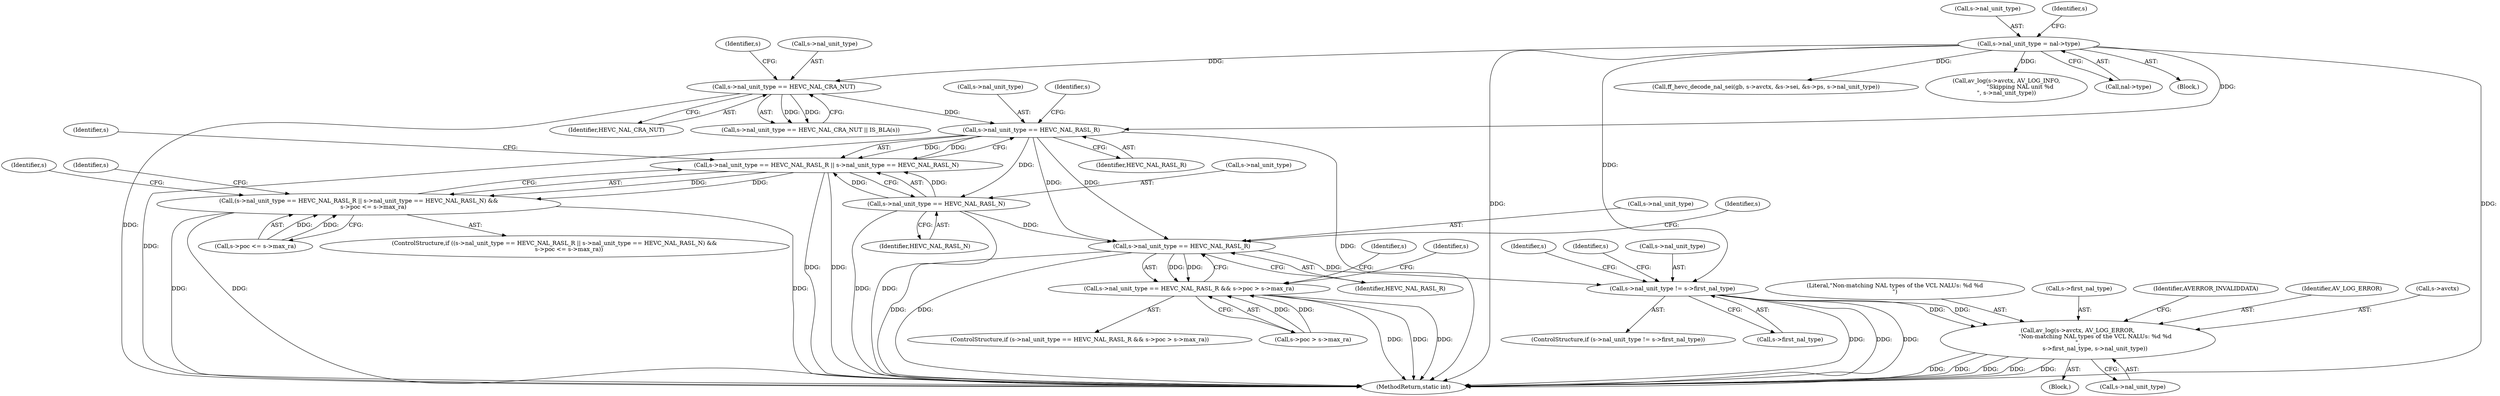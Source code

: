 digraph "0_FFmpeg_54655623a82632e7624714d7b2a3e039dc5faa7e@pointer" {
"1000492" [label="(Call,s->nal_unit_type == HEVC_NAL_RASL_R)"];
"1000125" [label="(Call,s->nal_unit_type = nal->type)"];
"1000464" [label="(Call,s->nal_unit_type == HEVC_NAL_CRA_NUT)"];
"1000491" [label="(Call,s->nal_unit_type == HEVC_NAL_RASL_R || s->nal_unit_type == HEVC_NAL_RASL_N)"];
"1000490" [label="(Call,(s->nal_unit_type == HEVC_NAL_RASL_R || s->nal_unit_type == HEVC_NAL_RASL_N) &&\n                s->poc <= s->max_ra)"];
"1000497" [label="(Call,s->nal_unit_type == HEVC_NAL_RASL_N)"];
"1000520" [label="(Call,s->nal_unit_type == HEVC_NAL_RASL_R)"];
"1000519" [label="(Call,s->nal_unit_type == HEVC_NAL_RASL_R && s->poc > s->max_ra)"];
"1000566" [label="(Call,s->nal_unit_type != s->first_nal_type)"];
"1000574" [label="(Call,av_log(s->avctx, AV_LOG_ERROR,\n                   \"Non-matching NAL types of the VCL NALUs: %d %d\n\",\n                   s->first_nal_type, s->nal_unit_type))"];
"1000520" [label="(Call,s->nal_unit_type == HEVC_NAL_RASL_R)"];
"1000491" [label="(Call,s->nal_unit_type == HEVC_NAL_RASL_R || s->nal_unit_type == HEVC_NAL_RASL_N)"];
"1000126" [label="(Call,s->nal_unit_type)"];
"1000502" [label="(Call,s->poc <= s->max_ra)"];
"1000573" [label="(Block,)"];
"1000345" [label="(Call,ff_hevc_decode_nal_sei(gb, s->avctx, &s->sei, &s->ps, s->nal_unit_type))"];
"1000753" [label="(Call,av_log(s->avctx, AV_LOG_INFO,\n               \"Skipping NAL unit %d\n\", s->nal_unit_type))"];
"1000470" [label="(Identifier,s)"];
"1000492" [label="(Call,s->nal_unit_type == HEVC_NAL_RASL_R)"];
"1000129" [label="(Call,nal->type)"];
"1000490" [label="(Call,(s->nal_unit_type == HEVC_NAL_RASL_R || s->nal_unit_type == HEVC_NAL_RASL_N) &&\n                s->poc <= s->max_ra)"];
"1000576" [label="(Identifier,s)"];
"1000574" [label="(Call,av_log(s->avctx, AV_LOG_ERROR,\n                   \"Non-matching NAL types of the VCL NALUs: %d %d\n\",\n                   s->first_nal_type, s->nal_unit_type))"];
"1000522" [label="(Identifier,s)"];
"1000519" [label="(Call,s->nal_unit_type == HEVC_NAL_RASL_R && s->poc > s->max_ra)"];
"1000777" [label="(MethodReturn,static int)"];
"1000593" [label="(Identifier,s)"];
"1000465" [label="(Call,s->nal_unit_type)"];
"1000496" [label="(Identifier,HEVC_NAL_RASL_R)"];
"1000521" [label="(Call,s->nal_unit_type)"];
"1000493" [label="(Call,s->nal_unit_type)"];
"1000579" [label="(Literal,\"Non-matching NAL types of the VCL NALUs: %d %d\n\")"];
"1000497" [label="(Call,s->nal_unit_type == HEVC_NAL_RASL_N)"];
"1000134" [label="(Identifier,s)"];
"1000125" [label="(Call,s->nal_unit_type = nal->type)"];
"1000468" [label="(Identifier,HEVC_NAL_CRA_NUT)"];
"1000463" [label="(Call,s->nal_unit_type == HEVC_NAL_CRA_NUT || IS_BLA(s))"];
"1000583" [label="(Call,s->nal_unit_type)"];
"1000489" [label="(ControlStructure,if ((s->nal_unit_type == HEVC_NAL_RASL_R || s->nal_unit_type == HEVC_NAL_RASL_N) &&\n                s->poc <= s->max_ra))"];
"1000580" [label="(Call,s->first_nal_type)"];
"1000501" [label="(Identifier,HEVC_NAL_RASL_N)"];
"1000518" [label="(ControlStructure,if (s->nal_unit_type == HEVC_NAL_RASL_R && s->poc > s->max_ra))"];
"1000504" [label="(Identifier,s)"];
"1000512" [label="(Identifier,s)"];
"1000587" [label="(Identifier,AVERROR_INVALIDDATA)"];
"1000524" [label="(Identifier,HEVC_NAL_RASL_R)"];
"1000464" [label="(Call,s->nal_unit_type == HEVC_NAL_CRA_NUT)"];
"1000539" [label="(Identifier,s)"];
"1000566" [label="(Call,s->nal_unit_type != s->first_nal_type)"];
"1000499" [label="(Identifier,s)"];
"1000578" [label="(Identifier,AV_LOG_ERROR)"];
"1000567" [label="(Call,s->nal_unit_type)"];
"1000534" [label="(Identifier,s)"];
"1000498" [label="(Call,s->nal_unit_type)"];
"1000527" [label="(Identifier,s)"];
"1000103" [label="(Block,)"];
"1000565" [label="(ControlStructure,if (s->nal_unit_type != s->first_nal_type))"];
"1000575" [label="(Call,s->avctx)"];
"1000570" [label="(Call,s->first_nal_type)"];
"1000525" [label="(Call,s->poc > s->max_ra)"];
"1000492" -> "1000491"  [label="AST: "];
"1000492" -> "1000496"  [label="CFG: "];
"1000493" -> "1000492"  [label="AST: "];
"1000496" -> "1000492"  [label="AST: "];
"1000499" -> "1000492"  [label="CFG: "];
"1000491" -> "1000492"  [label="CFG: "];
"1000492" -> "1000777"  [label="DDG: "];
"1000492" -> "1000777"  [label="DDG: "];
"1000492" -> "1000491"  [label="DDG: "];
"1000492" -> "1000491"  [label="DDG: "];
"1000125" -> "1000492"  [label="DDG: "];
"1000464" -> "1000492"  [label="DDG: "];
"1000492" -> "1000497"  [label="DDG: "];
"1000492" -> "1000520"  [label="DDG: "];
"1000492" -> "1000520"  [label="DDG: "];
"1000125" -> "1000103"  [label="AST: "];
"1000125" -> "1000129"  [label="CFG: "];
"1000126" -> "1000125"  [label="AST: "];
"1000129" -> "1000125"  [label="AST: "];
"1000134" -> "1000125"  [label="CFG: "];
"1000125" -> "1000777"  [label="DDG: "];
"1000125" -> "1000777"  [label="DDG: "];
"1000125" -> "1000345"  [label="DDG: "];
"1000125" -> "1000464"  [label="DDG: "];
"1000125" -> "1000566"  [label="DDG: "];
"1000125" -> "1000753"  [label="DDG: "];
"1000464" -> "1000463"  [label="AST: "];
"1000464" -> "1000468"  [label="CFG: "];
"1000465" -> "1000464"  [label="AST: "];
"1000468" -> "1000464"  [label="AST: "];
"1000470" -> "1000464"  [label="CFG: "];
"1000463" -> "1000464"  [label="CFG: "];
"1000464" -> "1000777"  [label="DDG: "];
"1000464" -> "1000463"  [label="DDG: "];
"1000464" -> "1000463"  [label="DDG: "];
"1000491" -> "1000490"  [label="AST: "];
"1000491" -> "1000497"  [label="CFG: "];
"1000497" -> "1000491"  [label="AST: "];
"1000504" -> "1000491"  [label="CFG: "];
"1000490" -> "1000491"  [label="CFG: "];
"1000491" -> "1000777"  [label="DDG: "];
"1000491" -> "1000777"  [label="DDG: "];
"1000491" -> "1000490"  [label="DDG: "];
"1000491" -> "1000490"  [label="DDG: "];
"1000497" -> "1000491"  [label="DDG: "];
"1000497" -> "1000491"  [label="DDG: "];
"1000490" -> "1000489"  [label="AST: "];
"1000490" -> "1000502"  [label="CFG: "];
"1000502" -> "1000490"  [label="AST: "];
"1000512" -> "1000490"  [label="CFG: "];
"1000522" -> "1000490"  [label="CFG: "];
"1000490" -> "1000777"  [label="DDG: "];
"1000490" -> "1000777"  [label="DDG: "];
"1000490" -> "1000777"  [label="DDG: "];
"1000502" -> "1000490"  [label="DDG: "];
"1000502" -> "1000490"  [label="DDG: "];
"1000497" -> "1000501"  [label="CFG: "];
"1000498" -> "1000497"  [label="AST: "];
"1000501" -> "1000497"  [label="AST: "];
"1000497" -> "1000777"  [label="DDG: "];
"1000497" -> "1000777"  [label="DDG: "];
"1000497" -> "1000520"  [label="DDG: "];
"1000520" -> "1000519"  [label="AST: "];
"1000520" -> "1000524"  [label="CFG: "];
"1000521" -> "1000520"  [label="AST: "];
"1000524" -> "1000520"  [label="AST: "];
"1000527" -> "1000520"  [label="CFG: "];
"1000519" -> "1000520"  [label="CFG: "];
"1000520" -> "1000777"  [label="DDG: "];
"1000520" -> "1000777"  [label="DDG: "];
"1000520" -> "1000519"  [label="DDG: "];
"1000520" -> "1000519"  [label="DDG: "];
"1000520" -> "1000566"  [label="DDG: "];
"1000519" -> "1000518"  [label="AST: "];
"1000519" -> "1000525"  [label="CFG: "];
"1000525" -> "1000519"  [label="AST: "];
"1000534" -> "1000519"  [label="CFG: "];
"1000539" -> "1000519"  [label="CFG: "];
"1000519" -> "1000777"  [label="DDG: "];
"1000519" -> "1000777"  [label="DDG: "];
"1000519" -> "1000777"  [label="DDG: "];
"1000525" -> "1000519"  [label="DDG: "];
"1000525" -> "1000519"  [label="DDG: "];
"1000566" -> "1000565"  [label="AST: "];
"1000566" -> "1000570"  [label="CFG: "];
"1000567" -> "1000566"  [label="AST: "];
"1000570" -> "1000566"  [label="AST: "];
"1000576" -> "1000566"  [label="CFG: "];
"1000593" -> "1000566"  [label="CFG: "];
"1000566" -> "1000777"  [label="DDG: "];
"1000566" -> "1000777"  [label="DDG: "];
"1000566" -> "1000777"  [label="DDG: "];
"1000566" -> "1000574"  [label="DDG: "];
"1000566" -> "1000574"  [label="DDG: "];
"1000574" -> "1000573"  [label="AST: "];
"1000574" -> "1000583"  [label="CFG: "];
"1000575" -> "1000574"  [label="AST: "];
"1000578" -> "1000574"  [label="AST: "];
"1000579" -> "1000574"  [label="AST: "];
"1000580" -> "1000574"  [label="AST: "];
"1000583" -> "1000574"  [label="AST: "];
"1000587" -> "1000574"  [label="CFG: "];
"1000574" -> "1000777"  [label="DDG: "];
"1000574" -> "1000777"  [label="DDG: "];
"1000574" -> "1000777"  [label="DDG: "];
"1000574" -> "1000777"  [label="DDG: "];
"1000574" -> "1000777"  [label="DDG: "];
}
